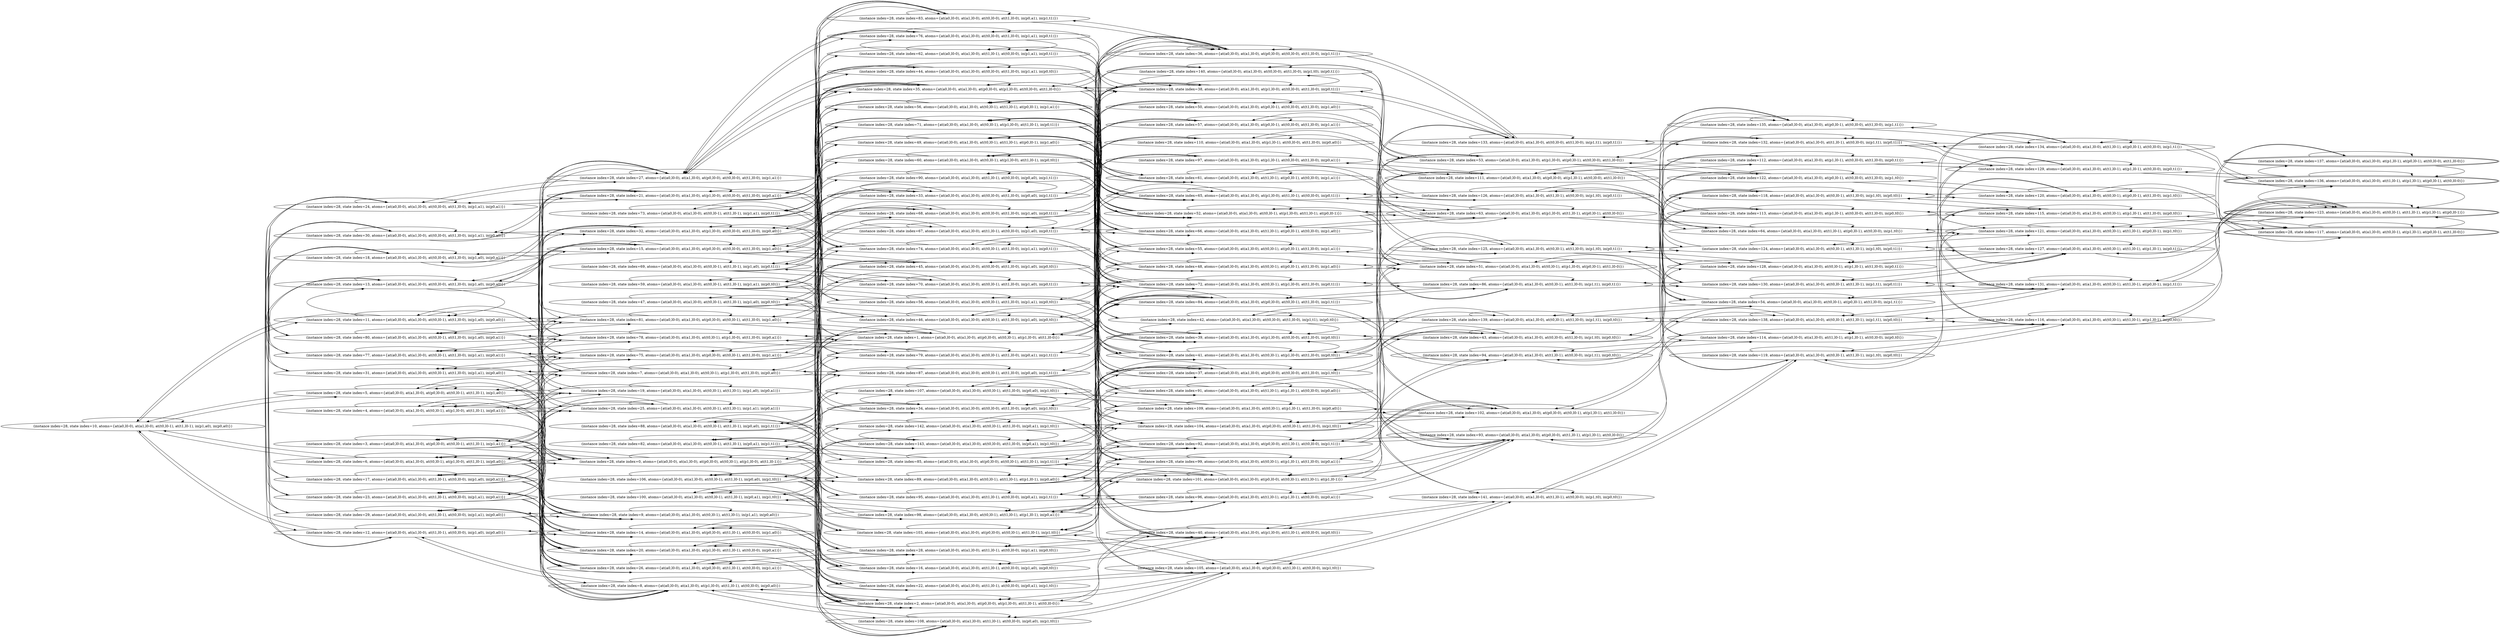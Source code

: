 digraph {
rankdir="LR"
s10[label="(instance index=28, state index=10, atoms={at(a0,l0-0), at(a1,l0-0), at(t0,l0-1), at(t1,l0-1), in(p1,a0), in(p0,a0)})"]
s19[label="(instance index=28, state index=19, atoms={at(a0,l0-0), at(a1,l0-0), at(t0,l0-1), at(t1,l0-1), in(p1,a0), in(p0,a1)})"]
s9[label="(instance index=28, state index=9, atoms={at(a0,l0-0), at(a1,l0-0), at(t0,l0-1), at(t1,l0-1), in(p1,a1), in(p0,a0)})"]
s25[label="(instance index=28, state index=25, atoms={at(a0,l0-0), at(a1,l0-0), at(t0,l0-1), at(t1,l0-1), in(p1,a1), in(p0,a1)})"]
s24[label="(instance index=28, state index=24, atoms={at(a0,l0-0), at(a1,l0-0), at(t0,l0-0), at(t1,l0-0), in(p1,a1), in(p0,a1)})"]
s18[label="(instance index=28, state index=18, atoms={at(a0,l0-0), at(a1,l0-0), at(t0,l0-0), at(t1,l0-0), in(p1,a0), in(p0,a1)})"]
s13[label="(instance index=28, state index=13, atoms={at(a0,l0-0), at(a1,l0-0), at(t0,l0-0), at(t1,l0-0), in(p1,a0), in(p0,a0)})"]
s30[label="(instance index=28, state index=30, atoms={at(a0,l0-0), at(a1,l0-0), at(t0,l0-0), at(t1,l0-0), in(p1,a1), in(p0,a0)})"]
s11[label="(instance index=28, state index=11, atoms={at(a0,l0-0), at(a1,l0-0), at(t0,l0-1), at(t1,l0-0), in(p1,a0), in(p0,a0)})"]
s80[label="(instance index=28, state index=80, atoms={at(a0,l0-0), at(a1,l0-0), at(t0,l0-1), at(t1,l0-0), in(p1,a0), in(p0,a1)})"]
s77[label="(instance index=28, state index=77, atoms={at(a0,l0-0), at(a1,l0-0), at(t0,l0-1), at(t1,l0-0), in(p1,a1), in(p0,a1)})"]
s31[label="(instance index=28, state index=31, atoms={at(a0,l0-0), at(a1,l0-0), at(t0,l0-1), at(t1,l0-0), in(p1,a1), in(p0,a0)})"]
s23[label="(instance index=28, state index=23, atoms={at(a0,l0-0), at(a1,l0-0), at(t1,l0-1), at(t0,l0-0), in(p1,a1), in(p0,a1)})"]
s17[label="(instance index=28, state index=17, atoms={at(a0,l0-0), at(a1,l0-0), at(t1,l0-1), at(t0,l0-0), in(p1,a0), in(p0,a1)})"]
s12[label="(instance index=28, state index=12, atoms={at(a0,l0-0), at(a1,l0-0), at(t1,l0-1), at(t0,l0-0), in(p1,a0), in(p0,a0)})"]
s29[label="(instance index=28, state index=29, atoms={at(a0,l0-0), at(a1,l0-0), at(t1,l0-1), at(t0,l0-0), in(p1,a1), in(p0,a0)})"]
s6[label="(instance index=28, state index=6, atoms={at(a0,l0-0), at(a1,l0-0), at(t0,l0-1), at(p1,l0-0), at(t1,l0-1), in(p0,a0)})"]
s5[label="(instance index=28, state index=5, atoms={at(a0,l0-0), at(a1,l0-0), at(p0,l0-0), at(t0,l0-1), at(t1,l0-1), in(p1,a0)})"]
s4[label="(instance index=28, state index=4, atoms={at(a0,l0-0), at(a1,l0-0), at(t0,l0-1), at(p1,l0-0), at(t1,l0-1), in(p0,a1)})"]
s3[label="(instance index=28, state index=3, atoms={at(a0,l0-0), at(a1,l0-0), at(p0,l0-0), at(t0,l0-1), at(t1,l0-1), in(p1,a1)})"]
s27[label="(instance index=28, state index=27, atoms={at(a0,l0-0), at(a1,l0-0), at(p0,l0-0), at(t0,l0-0), at(t1,l0-0), in(p1,a1)})"]
s15[label="(instance index=28, state index=15, atoms={at(a0,l0-0), at(a1,l0-0), at(p0,l0-0), at(t0,l0-0), at(t1,l0-0), in(p1,a0)})"]
s21[label="(instance index=28, state index=21, atoms={at(a0,l0-0), at(a1,l0-0), at(p1,l0-0), at(t0,l0-0), at(t1,l0-0), in(p0,a1)})"]
s32[label="(instance index=28, state index=32, atoms={at(a0,l0-0), at(a1,l0-0), at(p1,l0-0), at(t0,l0-0), at(t1,l0-0), in(p0,a0)})"]
s7[label="(instance index=28, state index=7, atoms={at(a0,l0-0), at(a1,l0-0), at(t0,l0-1), at(p1,l0-0), at(t1,l0-0), in(p0,a0)})"]
s81[label="(instance index=28, state index=81, atoms={at(a0,l0-0), at(a1,l0-0), at(p0,l0-0), at(t0,l0-1), at(t1,l0-0), in(p1,a0)})"]
s78[label="(instance index=28, state index=78, atoms={at(a0,l0-0), at(a1,l0-0), at(t0,l0-1), at(p1,l0-0), at(t1,l0-0), in(p0,a1)})"]
s75[label="(instance index=28, state index=75, atoms={at(a0,l0-0), at(a1,l0-0), at(p0,l0-0), at(t0,l0-1), at(t1,l0-0), in(p1,a1)})"]
s69[label="(instance index=28, state index=69, atoms={at(a0,l0-0), at(a1,l0-0), at(t0,l0-1), at(t1,l0-1), in(p1,a0), in(p0,t1)})"]
s73[label="(instance index=28, state index=73, atoms={at(a0,l0-0), at(a1,l0-0), at(t0,l0-1), at(t1,l0-1), in(p1,a1), in(p0,t1)})"]
s20[label="(instance index=28, state index=20, atoms={at(a0,l0-0), at(a1,l0-0), at(p1,l0-0), at(t1,l0-1), at(t0,l0-0), in(p0,a1)})"]
s26[label="(instance index=28, state index=26, atoms={at(a0,l0-0), at(a1,l0-0), at(p0,l0-0), at(t1,l0-1), at(t0,l0-0), in(p1,a1)})"]
s14[label="(instance index=28, state index=14, atoms={at(a0,l0-0), at(a1,l0-0), at(p0,l0-0), at(t1,l0-1), at(t0,l0-0), in(p1,a0)})"]
s8[label="(instance index=28, state index=8, atoms={at(a0,l0-0), at(a1,l0-0), at(p1,l0-0), at(t1,l0-1), at(t0,l0-0), in(p0,a0)})"]
s0[label="(instance index=28, state index=0, atoms={at(a0,l0-0), at(a1,l0-0), at(p0,l0-0), at(t0,l0-1), at(p1,l0-0), at(t1,l0-1)})"]
s59[label="(instance index=28, state index=59, atoms={at(a0,l0-0), at(a1,l0-0), at(t0,l0-1), at(t1,l0-1), in(p1,a1), in(p0,t0)})"]
s47[label="(instance index=28, state index=47, atoms={at(a0,l0-0), at(a1,l0-0), at(t0,l0-1), at(t1,l0-1), in(p1,a0), in(p0,t0)})"]
s100[label="(instance index=28, state index=100, atoms={at(a0,l0-0), at(a1,l0-0), at(t0,l0-1), at(t1,l0-1), in(p0,a1), in(p1,t0)})"]
s82[label="(instance index=28, state index=82, atoms={at(a0,l0-0), at(a1,l0-0), at(t0,l0-1), at(t1,l0-1), in(p0,a1), in(p1,t1)})"]
s106[label="(instance index=28, state index=106, atoms={at(a0,l0-0), at(a1,l0-0), at(t0,l0-1), at(t1,l0-1), in(p0,a0), in(p1,t0)})"]
s88[label="(instance index=28, state index=88, atoms={at(a0,l0-0), at(a1,l0-0), at(t0,l0-1), at(t1,l0-1), in(p0,a0), in(p1,t1)})"]
s68[label="(instance index=28, state index=68, atoms={at(a0,l0-0), at(a1,l0-0), at(t0,l0-0), at(t1,l0-0), in(p1,a0), in(p0,t1)})"]
s76[label="(instance index=28, state index=76, atoms={at(a0,l0-0), at(a1,l0-0), at(t0,l0-0), at(t1,l0-0), in(p1,a1), in(p0,t1)})"]
s83[label="(instance index=28, state index=83, atoms={at(a0,l0-0), at(a1,l0-0), at(t0,l0-0), at(t1,l0-0), in(p0,a1), in(p1,t1)})"]
s33[label="(instance index=28, state index=33, atoms={at(a0,l0-0), at(a1,l0-0), at(t0,l0-0), at(t1,l0-0), in(p0,a0), in(p1,t1)})"]
s45[label="(instance index=28, state index=45, atoms={at(a0,l0-0), at(a1,l0-0), at(t0,l0-0), at(t1,l0-0), in(p1,a0), in(p0,t0)})"]
s44[label="(instance index=28, state index=44, atoms={at(a0,l0-0), at(a1,l0-0), at(t0,l0-0), at(t1,l0-0), in(p1,a1), in(p0,t0)})"]
s56[label="(instance index=28, state index=56, atoms={at(a0,l0-0), at(a1,l0-0), at(t0,l0-1), at(t1,l0-1), at(p0,l0-1), in(p1,a1)})"]
s49[label="(instance index=28, state index=49, atoms={at(a0,l0-0), at(a1,l0-0), at(t0,l0-1), at(t1,l0-1), at(p0,l0-1), in(p1,a0)})"]
s87[label="(instance index=28, state index=87, atoms={at(a0,l0-0), at(a1,l0-0), at(t0,l0-1), at(t1,l0-0), in(p0,a0), in(p1,t1)})"]
s79[label="(instance index=28, state index=79, atoms={at(a0,l0-0), at(a1,l0-0), at(t0,l0-1), at(t1,l0-0), in(p0,a1), in(p1,t1)})"]
s74[label="(instance index=28, state index=74, atoms={at(a0,l0-0), at(a1,l0-0), at(t0,l0-1), at(t1,l0-0), in(p1,a1), in(p0,t1)})"]
s70[label="(instance index=28, state index=70, atoms={at(a0,l0-0), at(a1,l0-0), at(t0,l0-1), at(t1,l0-0), in(p1,a0), in(p0,t1)})"]
s71[label="(instance index=28, state index=71, atoms={at(a0,l0-0), at(a1,l0-0), at(t0,l0-1), at(p1,l0-0), at(t1,l0-1), in(p0,t1)})"]
s67[label="(instance index=28, state index=67, atoms={at(a0,l0-0), at(a1,l0-0), at(t1,l0-1), at(t0,l0-0), in(p1,a0), in(p0,t1)})"]
s62[label="(instance index=28, state index=62, atoms={at(a0,l0-0), at(a1,l0-0), at(t1,l0-1), at(t0,l0-0), in(p1,a1), in(p0,t1)})"]
s142[label="(instance index=28, state index=142, atoms={at(a0,l0-0), at(a1,l0-0), at(t0,l0-1), at(t1,l0-0), in(p0,a1), in(p1,t0)})"]
s107[label="(instance index=28, state index=107, atoms={at(a0,l0-0), at(a1,l0-0), at(t0,l0-1), at(t1,l0-0), in(p0,a0), in(p1,t0)})"]
s108[label="(instance index=28, state index=108, atoms={at(a0,l0-0), at(a1,l0-0), at(t1,l0-1), at(t0,l0-0), in(p0,a0), in(p1,t0)})"]
s60[label="(instance index=28, state index=60, atoms={at(a0,l0-0), at(a1,l0-0), at(t0,l0-1), at(p1,l0-0), at(t1,l0-1), in(p0,t0)})"]
s58[label="(instance index=28, state index=58, atoms={at(a0,l0-0), at(a1,l0-0), at(t0,l0-1), at(t1,l0-0), in(p1,a1), in(p0,t0)})"]
s143[label="(instance index=28, state index=143, atoms={at(a0,l0-0), at(a1,l0-0), at(t0,l0-0), at(t1,l0-0), in(p0,a1), in(p1,t0)})"]
s46[label="(instance index=28, state index=46, atoms={at(a0,l0-0), at(a1,l0-0), at(t0,l0-1), at(t1,l0-0), in(p1,a0), in(p0,t0)})"]
s103[label="(instance index=28, state index=103, atoms={at(a0,l0-0), at(a1,l0-0), at(p0,l0-0), at(t0,l0-1), at(t1,l0-1), in(p1,t0)})"]
s85[label="(instance index=28, state index=85, atoms={at(a0,l0-0), at(a1,l0-0), at(p0,l0-0), at(t0,l0-1), at(t1,l0-1), in(p1,t1)})"]
s1[label="(instance index=28, state index=1, atoms={at(a0,l0-0), at(a1,l0-0), at(p0,l0-0), at(t0,l0-1), at(p1,l0-0), at(t1,l0-0)})"]
s98[label="(instance index=28, state index=98, atoms={at(a0,l0-0), at(a1,l0-0), at(t0,l0-1), at(t1,l0-1), at(p1,l0-1), in(p0,a1)})"]
s95[label="(instance index=28, state index=95, atoms={at(a0,l0-0), at(a1,l0-0), at(t1,l0-1), at(t0,l0-0), in(p0,a1), in(p1,t1)})"]
s90[label="(instance index=28, state index=90, atoms={at(a0,l0-0), at(a1,l0-0), at(t1,l0-1), at(t0,l0-0), in(p0,a0), in(p1,t1)})"]
s89[label="(instance index=28, state index=89, atoms={at(a0,l0-0), at(a1,l0-0), at(t0,l0-1), at(t1,l0-1), at(p1,l0-1), in(p0,a0)})"]
s2[label="(instance index=28, state index=2, atoms={at(a0,l0-0), at(a1,l0-0), at(p0,l0-0), at(p1,l0-0), at(t1,l0-1), at(t0,l0-0)})"]
s28[label="(instance index=28, state index=28, atoms={at(a0,l0-0), at(a1,l0-0), at(t1,l0-1), at(t0,l0-0), in(p1,a1), in(p0,t0)})"]
s35[label="(instance index=28, state index=35, atoms={at(a0,l0-0), at(a1,l0-0), at(p0,l0-0), at(p1,l0-0), at(t0,l0-0), at(t1,l0-0)})"]
s22[label="(instance index=28, state index=22, atoms={at(a0,l0-0), at(a1,l0-0), at(t1,l0-1), at(t0,l0-0), in(p0,a1), in(p1,t0)})"]
s34[label="(instance index=28, state index=34, atoms={at(a0,l0-0), at(a1,l0-0), at(t0,l0-0), at(t1,l0-0), in(p0,a0), in(p1,t0)})"]
s16[label="(instance index=28, state index=16, atoms={at(a0,l0-0), at(a1,l0-0), at(t1,l0-1), at(t0,l0-0), in(p1,a0), in(p0,t0)})"]
s57[label="(instance index=28, state index=57, atoms={at(a0,l0-0), at(a1,l0-0), at(p0,l0-1), at(t0,l0-0), at(t1,l0-0), in(p1,a1)})"]
s50[label="(instance index=28, state index=50, atoms={at(a0,l0-0), at(a1,l0-0), at(p0,l0-1), at(t0,l0-0), at(t1,l0-0), in(p1,a0)})"]
s110[label="(instance index=28, state index=110, atoms={at(a0,l0-0), at(a1,l0-0), at(p1,l0-1), at(t0,l0-0), at(t1,l0-0), in(p0,a0)})"]
s97[label="(instance index=28, state index=97, atoms={at(a0,l0-0), at(a1,l0-0), at(p1,l0-1), at(t0,l0-0), at(t1,l0-0), in(p0,a1)})"]
s55[label="(instance index=28, state index=55, atoms={at(a0,l0-0), at(a1,l0-0), at(t0,l0-1), at(p0,l0-1), at(t1,l0-0), in(p1,a1)})"]
s48[label="(instance index=28, state index=48, atoms={at(a0,l0-0), at(a1,l0-0), at(t0,l0-1), at(p0,l0-1), at(t1,l0-0), in(p1,a0)})"]
s66[label="(instance index=28, state index=66, atoms={at(a0,l0-0), at(a1,l0-0), at(t1,l0-1), at(p0,l0-1), at(t0,l0-0), in(p1,a0)})"]
s61[label="(instance index=28, state index=61, atoms={at(a0,l0-0), at(a1,l0-0), at(t1,l0-1), at(p0,l0-1), at(t0,l0-0), in(p1,a1)})"]
s52[label="(instance index=28, state index=52, atoms={at(a0,l0-0), at(a1,l0-0), at(t0,l0-1), at(p1,l0-0), at(t1,l0-1), at(p0,l0-1)})"]
s84[label="(instance index=28, state index=84, atoms={at(a0,l0-0), at(a1,l0-0), at(p0,l0-0), at(t0,l0-1), at(t1,l0-0), in(p1,t1)})"]
s72[label="(instance index=28, state index=72, atoms={at(a0,l0-0), at(a1,l0-0), at(t0,l0-1), at(p1,l0-0), at(t1,l0-0), in(p0,t1)})"]
s65[label="(instance index=28, state index=65, atoms={at(a0,l0-0), at(a1,l0-0), at(p1,l0-0), at(t1,l0-1), at(t0,l0-0), in(p0,t1)})"]
s109[label="(instance index=28, state index=109, atoms={at(a0,l0-0), at(a1,l0-0), at(t0,l0-1), at(p1,l0-1), at(t1,l0-0), in(p0,a0)})"]
s99[label="(instance index=28, state index=99, atoms={at(a0,l0-0), at(a1,l0-0), at(t0,l0-1), at(p1,l0-1), at(t1,l0-0), in(p0,a1)})"]
s104[label="(instance index=28, state index=104, atoms={at(a0,l0-0), at(a1,l0-0), at(p0,l0-0), at(t0,l0-1), at(t1,l0-0), in(p1,t0)})"]
s105[label="(instance index=28, state index=105, atoms={at(a0,l0-0), at(a1,l0-0), at(p0,l0-0), at(t1,l0-1), at(t0,l0-0), in(p1,t0)})"]
s96[label="(instance index=28, state index=96, atoms={at(a0,l0-0), at(a1,l0-0), at(t1,l0-1), at(p1,l0-1), at(t0,l0-0), in(p0,a1)})"]
s36[label="(instance index=28, state index=36, atoms={at(a0,l0-0), at(a1,l0-0), at(p0,l0-0), at(t0,l0-0), at(t1,l0-0), in(p1,t1)})"]
s92[label="(instance index=28, state index=92, atoms={at(a0,l0-0), at(a1,l0-0), at(p0,l0-0), at(t1,l0-1), at(t0,l0-0), in(p1,t1)})"]
s42[label="(instance index=28, state index=42, atoms={at(a0,l0-0), at(a1,l0-0), at(t0,l0-0), at(t1,l0-0), in(p1,t1), in(p0,t0)})"]
s41[label="(instance index=28, state index=41, atoms={at(a0,l0-0), at(a1,l0-0), at(t0,l0-1), at(p1,l0-0), at(t1,l0-0), in(p0,t0)})"]
s38[label="(instance index=28, state index=38, atoms={at(a0,l0-0), at(a1,l0-0), at(p1,l0-0), at(t0,l0-0), at(t1,l0-0), in(p0,t1)})"]
s40[label="(instance index=28, state index=40, atoms={at(a0,l0-0), at(a1,l0-0), at(p1,l0-0), at(t1,l0-1), at(t0,l0-0), in(p0,t0)})"]
s37[label="(instance index=28, state index=37, atoms={at(a0,l0-0), at(a1,l0-0), at(p0,l0-0), at(t0,l0-0), at(t1,l0-0), in(p1,t0)})"]
s39[label="(instance index=28, state index=39, atoms={at(a0,l0-0), at(a1,l0-0), at(p1,l0-0), at(t0,l0-0), at(t1,l0-0), in(p0,t0)})"]
s91[label="(instance index=28, state index=91, atoms={at(a0,l0-0), at(a1,l0-0), at(t1,l0-1), at(p1,l0-1), at(t0,l0-0), in(p0,a0)})"]
s140[label="(instance index=28, state index=140, atoms={at(a0,l0-0), at(a1,l0-0), at(t0,l0-0), at(t1,l0-0), in(p1,t0), in(p0,t1)})"]
s101[label="(instance index=28, state index=101, atoms={at(a0,l0-0), at(a1,l0-0), at(p0,l0-0), at(t0,l0-1), at(t1,l0-1), at(p1,l0-1)})"]
s53[label="(instance index=28, state index=53, atoms={at(a0,l0-0), at(a1,l0-0), at(p1,l0-0), at(p0,l0-1), at(t0,l0-0), at(t1,l0-0)})"]
s51[label="(instance index=28, state index=51, atoms={at(a0,l0-0), at(a1,l0-0), at(t0,l0-1), at(p1,l0-0), at(p0,l0-1), at(t1,l0-0)})"]
s63[label="(instance index=28, state index=63, atoms={at(a0,l0-0), at(a1,l0-0), at(p1,l0-0), at(t1,l0-1), at(p0,l0-1), at(t0,l0-0)})"]
s133[label="(instance index=28, state index=133, atoms={at(a0,l0-0), at(a1,l0-0), at(t0,l0-0), at(t1,l0-0), in(p1,t1), in(p0,t1)})"]
s86[label="(instance index=28, state index=86, atoms={at(a0,l0-0), at(a1,l0-0), at(t0,l0-1), at(t1,l0-0), in(p1,t1), in(p0,t1)})"]
s126[label="(instance index=28, state index=126, atoms={at(a0,l0-0), at(a1,l0-0), at(t1,l0-1), at(t0,l0-0), in(p1,t0), in(p0,t1)})"]
s102[label="(instance index=28, state index=102, atoms={at(a0,l0-0), at(a1,l0-0), at(p0,l0-0), at(t0,l0-1), at(p1,l0-1), at(t1,l0-0)})"]
s125[label="(instance index=28, state index=125, atoms={at(a0,l0-0), at(a1,l0-0), at(t0,l0-1), at(t1,l0-0), in(p1,t0), in(p0,t1)})"]
s139[label="(instance index=28, state index=139, atoms={at(a0,l0-0), at(a1,l0-0), at(t0,l0-1), at(t1,l0-0), in(p1,t1), in(p0,t0)})"]
s141[label="(instance index=28, state index=141, atoms={at(a0,l0-0), at(a1,l0-0), at(t1,l0-1), at(t0,l0-0), in(p1,t0), in(p0,t0)})"]
s94[label="(instance index=28, state index=94, atoms={at(a0,l0-0), at(a1,l0-0), at(t1,l0-1), at(t0,l0-0), in(p1,t1), in(p0,t0)})"]
s93[label="(instance index=28, state index=93, atoms={at(a0,l0-0), at(a1,l0-0), at(p0,l0-0), at(t1,l0-1), at(p1,l0-1), at(t0,l0-0)})"]
s111[label="(instance index=28, state index=111, atoms={at(a0,l0-0), at(a1,l0-0), at(p0,l0-0), at(p1,l0-1), at(t0,l0-0), at(t1,l0-0)})"]
s43[label="(instance index=28, state index=43, atoms={at(a0,l0-0), at(a1,l0-0), at(t0,l0-0), at(t1,l0-0), in(p1,t0), in(p0,t0)})"]
s138[label="(instance index=28, state index=138, atoms={at(a0,l0-0), at(a1,l0-0), at(t0,l0-1), at(t1,l0-1), in(p1,t1), in(p0,t0)})"]
s135[label="(instance index=28, state index=135, atoms={at(a0,l0-0), at(a1,l0-0), at(p0,l0-1), at(t0,l0-0), at(t1,l0-0), in(p1,t1)})"]
s132[label="(instance index=28, state index=132, atoms={at(a0,l0-0), at(a1,l0-0), at(t1,l0-1), at(t0,l0-0), in(p1,t1), in(p0,t1)})"]
s112[label="(instance index=28, state index=112, atoms={at(a0,l0-0), at(a1,l0-0), at(p1,l0-1), at(t0,l0-0), at(t1,l0-0), in(p0,t1)})"]
s122[label="(instance index=28, state index=122, atoms={at(a0,l0-0), at(a1,l0-0), at(p0,l0-1), at(t0,l0-0), at(t1,l0-0), in(p1,t0)})"]
s118[label="(instance index=28, state index=118, atoms={at(a0,l0-0), at(a1,l0-0), at(t0,l0-1), at(t1,l0-0), in(p1,t0), in(p0,t0)})"]
s64[label="(instance index=28, state index=64, atoms={at(a0,l0-0), at(a1,l0-0), at(t1,l0-1), at(p0,l0-1), at(t0,l0-0), in(p1,t0)})"]
s130[label="(instance index=28, state index=130, atoms={at(a0,l0-0), at(a1,l0-0), at(t0,l0-1), at(t1,l0-1), in(p1,t1), in(p0,t1)})"]
s124[label="(instance index=28, state index=124, atoms={at(a0,l0-0), at(a1,l0-0), at(t0,l0-1), at(t1,l0-1), in(p1,t0), in(p0,t1)})"]
s128[label="(instance index=28, state index=128, atoms={at(a0,l0-0), at(a1,l0-0), at(t0,l0-1), at(p1,l0-1), at(t1,l0-0), in(p0,t1)})"]
s119[label="(instance index=28, state index=119, atoms={at(a0,l0-0), at(a1,l0-0), at(t0,l0-1), at(t1,l0-1), in(p1,t0), in(p0,t0)})"]
s113[label="(instance index=28, state index=113, atoms={at(a0,l0-0), at(a1,l0-0), at(p1,l0-1), at(t0,l0-0), at(t1,l0-0), in(p0,t0)})"]
s114[label="(instance index=28, state index=114, atoms={at(a0,l0-0), at(a1,l0-0), at(t1,l0-1), at(p1,l0-1), at(t0,l0-0), in(p0,t0)})"]
s54[label="(instance index=28, state index=54, atoms={at(a0,l0-0), at(a1,l0-0), at(t0,l0-1), at(p0,l0-1), at(t1,l0-0), in(p1,t1)})"]
s134[label="(instance index=28, state index=134, atoms={at(a0,l0-0), at(a1,l0-0), at(t1,l0-1), at(p0,l0-1), at(t0,l0-0), in(p1,t1)})"]
s129[label="(instance index=28, state index=129, atoms={at(a0,l0-0), at(a1,l0-0), at(t1,l0-1), at(p1,l0-1), at(t0,l0-0), in(p0,t1)})"]
s120[label="(instance index=28, state index=120, atoms={at(a0,l0-0), at(a1,l0-0), at(t0,l0-1), at(p0,l0-1), at(t1,l0-0), in(p1,t0)})"]
s131[label="(instance index=28, state index=131, atoms={at(a0,l0-0), at(a1,l0-0), at(t0,l0-1), at(t1,l0-1), at(p0,l0-1), in(p1,t1)})"]
s121[label="(instance index=28, state index=121, atoms={at(a0,l0-0), at(a1,l0-0), at(t0,l0-1), at(t1,l0-1), at(p0,l0-1), in(p1,t0)})"]
s127[label="(instance index=28, state index=127, atoms={at(a0,l0-0), at(a1,l0-0), at(t0,l0-1), at(t1,l0-1), at(p1,l0-1), in(p0,t1)})"]
s116[label="(instance index=28, state index=116, atoms={at(a0,l0-0), at(a1,l0-0), at(t0,l0-1), at(t1,l0-1), at(p1,l0-1), in(p0,t0)})"]
s115[label="(instance index=28, state index=115, atoms={at(a0,l0-0), at(a1,l0-0), at(t0,l0-1), at(p1,l0-1), at(t1,l0-0), in(p0,t0)})"]
s137[peripheries=2,label="(instance index=28, state index=137, atoms={at(a0,l0-0), at(a1,l0-0), at(p1,l0-1), at(p0,l0-1), at(t0,l0-0), at(t1,l0-0)})"]
s136[peripheries=2,label="(instance index=28, state index=136, atoms={at(a0,l0-0), at(a1,l0-0), at(t1,l0-1), at(p1,l0-1), at(p0,l0-1), at(t0,l0-0)})"]
s117[peripheries=2,label="(instance index=28, state index=117, atoms={at(a0,l0-0), at(a1,l0-0), at(t0,l0-1), at(p1,l0-1), at(p0,l0-1), at(t1,l0-0)})"]
s123[peripheries=2,label="(instance index=28, state index=123, atoms={at(a0,l0-0), at(a1,l0-0), at(t0,l0-1), at(t1,l0-1), at(p1,l0-1), at(p0,l0-1)})"]
Dangling [ label = "", style = invis ]
{ rank = same; Dangling }
Dangling -> s0
{ rank = same; s0}
{ rank = same; s24,s18,s13,s30,s11,s80,s77,s31,s23,s17,s12,s29,s6,s5,s4,s3}
{ rank = same; s27,s15,s21,s32,s7,s81,s78,s75,s69,s73,s20,s26,s14,s8,s0,s59,s47,s100,s82,s106,s88}
{ rank = same; s68,s76,s83,s33,s45,s44,s56,s49,s87,s79,s74,s70,s71,s67,s62,s142,s107,s108,s60,s58,s143,s46,s103,s85,s1,s98,s95,s90,s89,s2,s28,s35,s22,s34,s16}
{ rank = same; s57,s50,s110,s97,s55,s48,s66,s61,s52,s84,s72,s65,s109,s99,s104,s105,s96,s36,s92,s42,s41,s38,s40,s37,s39,s91,s140,s101}
{ rank = same; s53,s51,s63,s133,s86,s126,s102,s125,s139,s141,s94,s93,s111,s43}
{ rank = same; s138,s135,s132,s112,s122,s118,s64,s130,s124,s128,s119,s113,s114,s54}
{ rank = same; s134,s129,s120,s131,s121,s127,s116,s115}
{ rank = same; s137,s136,s117,s123}
{
s10->s12
s10->s11
s10->s6
s10->s10
s10->s5
s19->s17
s19->s80
s19->s5
s19->s19
s19->s4
s9->s29
s9->s9
s9->s31
s9->s6
s9->s3
s25->s25
s25->s77
s25->s4
s25->s23
s25->s3
}
{
s24->s24
s24->s23
s24->s21
s24->s27
s24->s77
s18->s21
s18->s18
s18->s17
s18->s80
s18->s15
s13->s15
s13->s13
s13->s11
s13->s12
s13->s32
s30->s31
s30->s30
s30->s29
s30->s27
s30->s32
s11->s13
s11->s81
s11->s11
s11->s10
s11->s7
s80->s19
s80->s81
s80->s80
s80->s18
s80->s78
s77->s24
s77->s78
s77->s77
s77->s25
s77->s75
s31->s31
s31->s30
s31->s75
s31->s9
s31->s7
s23->s26
s23->s24
s23->s23
s23->s25
s23->s20
s17->s20
s17->s18
s17->s17
s17->s19
s17->s14
s12->s14
s12->s12
s12->s10
s12->s13
s12->s8
s29->s30
s29->s26
s29->s29
s29->s9
s29->s8
s6->s10
s6->s9
s6->s8
s6->s6
s6->s7
s6->s0
s5->s81
s5->s10
s5->s19
s5->s5
s5->s14
s5->s0
s4->s20
s4->s19
s4->s78
s4->s25
s4->s4
s4->s0
s3->s25
s3->s26
s3->s75
s3->s9
s3->s3
s3->s0
}
{
s27->s30
s27->s26
s27->s24
s27->s44
s27->s76
s27->s27
s27->s75
s27->s35
s15->s18
s15->s81
s15->s15
s15->s14
s15->s13
s15->s45
s15->s68
s15->s35
s21->s24
s21->s21
s21->s20
s21->s18
s21->s143
s21->s78
s21->s83
s21->s35
s32->s30
s32->s13
s32->s7
s32->s35
s32->s34
s32->s33
s32->s8
s32->s32
s7->s31
s7->s87
s7->s7
s7->s6
s7->s1
s7->s11
s7->s32
s81->s80
s81->s81
s81->s11
s81->s70
s81->s5
s81->s15
s81->s1
s78->s80
s78->s79
s78->s21
s78->s77
s78->s4
s78->s78
s78->s1
s75->s27
s75->s77
s75->s75
s75->s74
s75->s31
s75->s3
s75->s1
s69->s71
s69->s70
s69->s49
s69->s69
s69->s67
s73->s62
s73->s74
s73->s73
s73->s56
s73->s71
s20->s22
s20->s21
s20->s20
s20->s17
s20->s4
s20->s23
s20->s2
s26->s29
s26->s28
s26->s27
s26->s26
s26->s3
s26->s23
s26->s2
s14->s17
s14->s15
s14->s14
s14->s12
s14->s5
s14->s16
s14->s2
s8->s12
s8->s108
s8->s29
s8->s8
s8->s6
s8->s2
s8->s32
s0->s6
s0->s5
s0->s4
s0->s3
s0->s2
s0->s1
s0->s0
s59->s59
s59->s28
s59->s58
s59->s56
s59->s60
s47->s60
s47->s49
s47->s47
s47->s16
s47->s46
s100->s22
s100->s142
s100->s100
s100->s103
s100->s98
s82->s95
s82->s85
s82->s82
s82->s79
s82->s98
s106->s89
s106->s107
s106->s106
s106->s108
s106->s103
s88->s89
s88->s88
s88->s87
s88->s90
s88->s85
}
{
s68->s15
s68->s70
s68->s38
s68->s68
s68->s67
s76->s62
s76->s27
s76->s76
s76->s74
s76->s38
s83->s95
s83->s83
s83->s79
s83->s21
s83->s36
s33->s90
s33->s36
s33->s33
s33->s87
s33->s32
s45->s16
s45->s46
s45->s15
s45->s45
s45->s39
s44->s27
s44->s28
s44->s58
s44->s44
s44->s39
s56->s61
s56->s56
s56->s55
s56->s59
s56->s52
s56->s73
s49->s49
s49->s47
s49->s48
s49->s69
s49->s52
s49->s66
s87->s84
s87->s87
s87->s7
s87->s88
s87->s33
s79->s82
s79->s84
s79->s79
s79->s83
s79->s78
s74->s76
s74->s75
s74->s74
s74->s73
s74->s72
s70->s81
s70->s72
s70->s70
s70->s69
s70->s68
s71->s52
s71->s73
s71->s71
s71->s69
s71->s72
s71->s65
s67->s69
s67->s68
s67->s67
s67->s66
s67->s65
s62->s62
s62->s61
s62->s76
s62->s73
s62->s65
s142->s143
s142->s142
s142->s100
s142->s104
s142->s99
s107->s107
s107->s106
s107->s109
s107->s104
s107->s34
s108->s106
s108->s105
s108->s108
s108->s8
s108->s34
s60->s60
s60->s59
s60->s52
s60->s41
s60->s47
s60->s40
s58->s58
s58->s55
s58->s59
s58->s44
s58->s41
s143->s21
s143->s143
s143->s22
s143->s142
s143->s37
s46->s48
s46->s47
s46->s45
s46->s46
s46->s41
s103->s106
s103->s105
s103->s104
s103->s103
s103->s101
s103->s100
s85->s88
s85->s92
s85->s85
s85->s84
s85->s82
s85->s101
s1->s81
s1->s75
s1->s72
s1->s84
s1->s7
s1->s35
s1->s78
s1->s1
s1->s0
s98->s101
s98->s100
s98->s99
s98->s98
s98->s82
s98->s96
s95->s95
s95->s83
s95->s92
s95->s82
s95->s96
s90->s92
s90->s91
s90->s90
s90->s88
s90->s33
s89->s91
s89->s89
s89->s88
s89->s109
s89->s106
s89->s101
s2->s26
s2->s20
s2->s14
s2->s8
s2->s105
s2->s40
s2->s35
s2->s2
s2->s0
s28->s28
s28->s26
s28->s59
s28->s44
s28->s40
s35->s39
s35->s27
s35->s38
s35->s15
s35->s37
s35->s36
s35->s35
s35->s2
s35->s1
s35->s21
s35->s32
s22->s22
s22->s143
s22->s20
s22->s105
s22->s100
s34->s108
s34->s34
s34->s107
s34->s37
s34->s32
s16->s16
s16->s47
s16->s14
s16->s45
s16->s40
}
{
s57->s55
s57->s61
s57->s53
s57->s57
s50->s53
s50->s66
s50->s50
s50->s48
s110->s110
s110->s109
s110->s111
s110->s91
s97->s111
s97->s99
s97->s97
s97->s96
s55->s58
s55->s57
s55->s55
s55->s56
s55->s51
s48->s50
s48->s49
s48->s48
s48->s51
s48->s46
s66->s63
s66->s50
s66->s49
s66->s67
s66->s66
s61->s63
s61->s62
s61->s57
s61->s61
s61->s56
s52->s60
s52->s52
s52->s51
s52->s63
s52->s56
s52->s49
s52->s71
s84->s87
s84->s84
s84->s86
s84->s79
s84->s85
s84->s36
s84->s1
s72->s74
s72->s70
s72->s86
s72->s72
s72->s38
s72->s71
s72->s1
s65->s63
s65->s126
s65->s62
s65->s71
s65->s38
s65->s67
s65->s65
s109->s110
s109->s89
s109->s109
s109->s107
s109->s102
s99->s99
s99->s98
s99->s142
s99->s102
s99->s97
s104->s125
s104->s104
s104->s103
s104->s102
s104->s142
s104->s107
s104->s37
s105->s22
s105->s141
s105->s108
s105->s105
s105->s103
s105->s37
s105->s2
s96->s95
s96->s93
s96->s98
s96->s97
s96->s96
s36->s42
s36->s133
s36->s92
s36->s84
s36->s36
s36->s83
s36->s35
s36->s33
s92->s95
s92->s94
s92->s93
s92->s90
s92->s92
s92->s85
s92->s36
s42->s42
s42->s94
s42->s139
s42->s39
s42->s36
s41->s58
s41->s51
s41->s139
s41->s41
s41->s60
s41->s46
s41->s39
s38->s72
s38->s38
s38->s133
s38->s76
s38->s140
s38->s68
s38->s35
s38->s65
s40->s28
s40->s141
s40->s40
s40->s60
s40->s39
s40->s16
s40->s2
s37->s143
s37->s140
s37->s105
s37->s104
s37->s37
s37->s43
s37->s35
s37->s34
s39->s45
s39->s44
s39->s42
s39->s41
s39->s40
s39->s39
s39->s43
s39->s35
s91->s93
s91->s91
s91->s89
s91->s90
s91->s110
s140->s126
s140->s125
s140->s140
s140->s38
s140->s37
s101->s93
s101->s85
s101->s89
s101->s103
s101->s102
s101->s101
s101->s98
}
{
s53->s63
s53->s122
s53->s53
s53->s57
s53->s50
s53->s51
s53->s135
s51->s54
s51->s53
s51->s52
s51->s51
s51->s55
s51->s48
s51->s41
s63->s63
s63->s61
s63->s53
s63->s52
s63->s66
s63->s65
s63->s64
s133->s86
s133->s36
s133->s38
s133->s133
s133->s132
s86->s86
s86->s84
s86->s72
s86->s133
s86->s130
s126->s126
s126->s140
s126->s65
s126->s124
s126->s64
s102->s111
s102->s104
s102->s109
s102->s102
s102->s101
s102->s99
s102->s128
s125->s125
s125->s140
s125->s124
s125->s104
s125->s128
s139->s42
s139->s54
s139->s139
s139->s138
s139->s41
s141->s119
s141->s141
s141->s43
s141->s105
s141->s40
s94->s94
s94->s114
s94->s138
s94->s92
s94->s42
s93->s92
s93->s91
s93->s93
s93->s114
s93->s111
s93->s101
s93->s96
s111->s93
s111->s113
s111->s112
s111->s110
s111->s102
s111->s111
s111->s97
s43->s141
s43->s118
s43->s43
s43->s39
s43->s37
}
{
s138->s94
s138->s139
s138->s138
s138->s116
s138->s131
s135->s135
s135->s53
s135->s134
s135->s54
s132->s133
s132->s132
s132->s130
s132->s134
s132->s129
s112->s111
s112->s129
s112->s128
s112->s112
s122->s53
s122->s122
s122->s120
s122->s64
s118->s119
s118->s120
s118->s115
s118->s118
s118->s43
s64->s63
s64->s122
s64->s126
s64->s121
s64->s64
s130->s127
s130->s132
s130->s86
s130->s131
s130->s130
s124->s127
s124->s125
s124->s124
s124->s126
s124->s121
s128->s125
s128->s127
s128->s112
s128->s102
s128->s128
s119->s119
s119->s118
s119->s121
s119->s116
s119->s141
s113->s111
s113->s115
s113->s114
s113->s113
s114->s116
s114->s94
s114->s114
s114->s93
s114->s113
s54->s54
s54->s139
s54->s135
s54->s51
s54->s131
}
{
s134->s135
s134->s134
s134->s132
s134->s136
s134->s131
s129->s136
s129->s127
s129->s112
s129->s132
s129->s129
s120->s121
s120->s120
s120->s118
s120->s122
s120->s117
s131->s134
s131->s54
s131->s138
s131->s131
s131->s123
s131->s130
s121->s124
s121->s123
s121->s121
s121->s119
s121->s120
s121->s64
s127->s127
s127->s124
s127->s123
s127->s130
s127->s129
s127->s128
s116->s119
s116->s123
s116->s116
s116->s115
s116->s114
s116->s138
s115->s117
s115->s116
s115->s115
s115->s118
s115->s113
}
{
s137->s117
s137->s137
s137->s136
s136->s123
s136->s137
s136->s136
s136->s134
s136->s129
s117->s123
s117->s120
s117->s115
s117->s117
s117->s137
s123->s127
s123->s121
s123->s123
s123->s116
s123->s136
s123->s117
s123->s131
}
}

